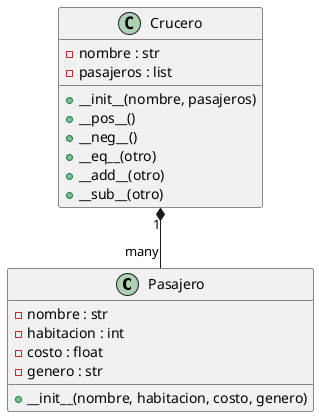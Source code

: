 
@startuml
class Pasajero {
    - nombre : str
    - habitacion : int
    - costo : float
    - genero : str
    + __init__(nombre, habitacion, costo, genero)
}

class Crucero {
    - nombre : str
    - pasajeros : list
    + __init__(nombre, pasajeros)
    + __pos__()
    + __neg__()
    + __eq__(otro)
    + __add__(otro)
    + __sub__(otro)
}

Crucero "1" *-- "many" Pasajero
@enduml
